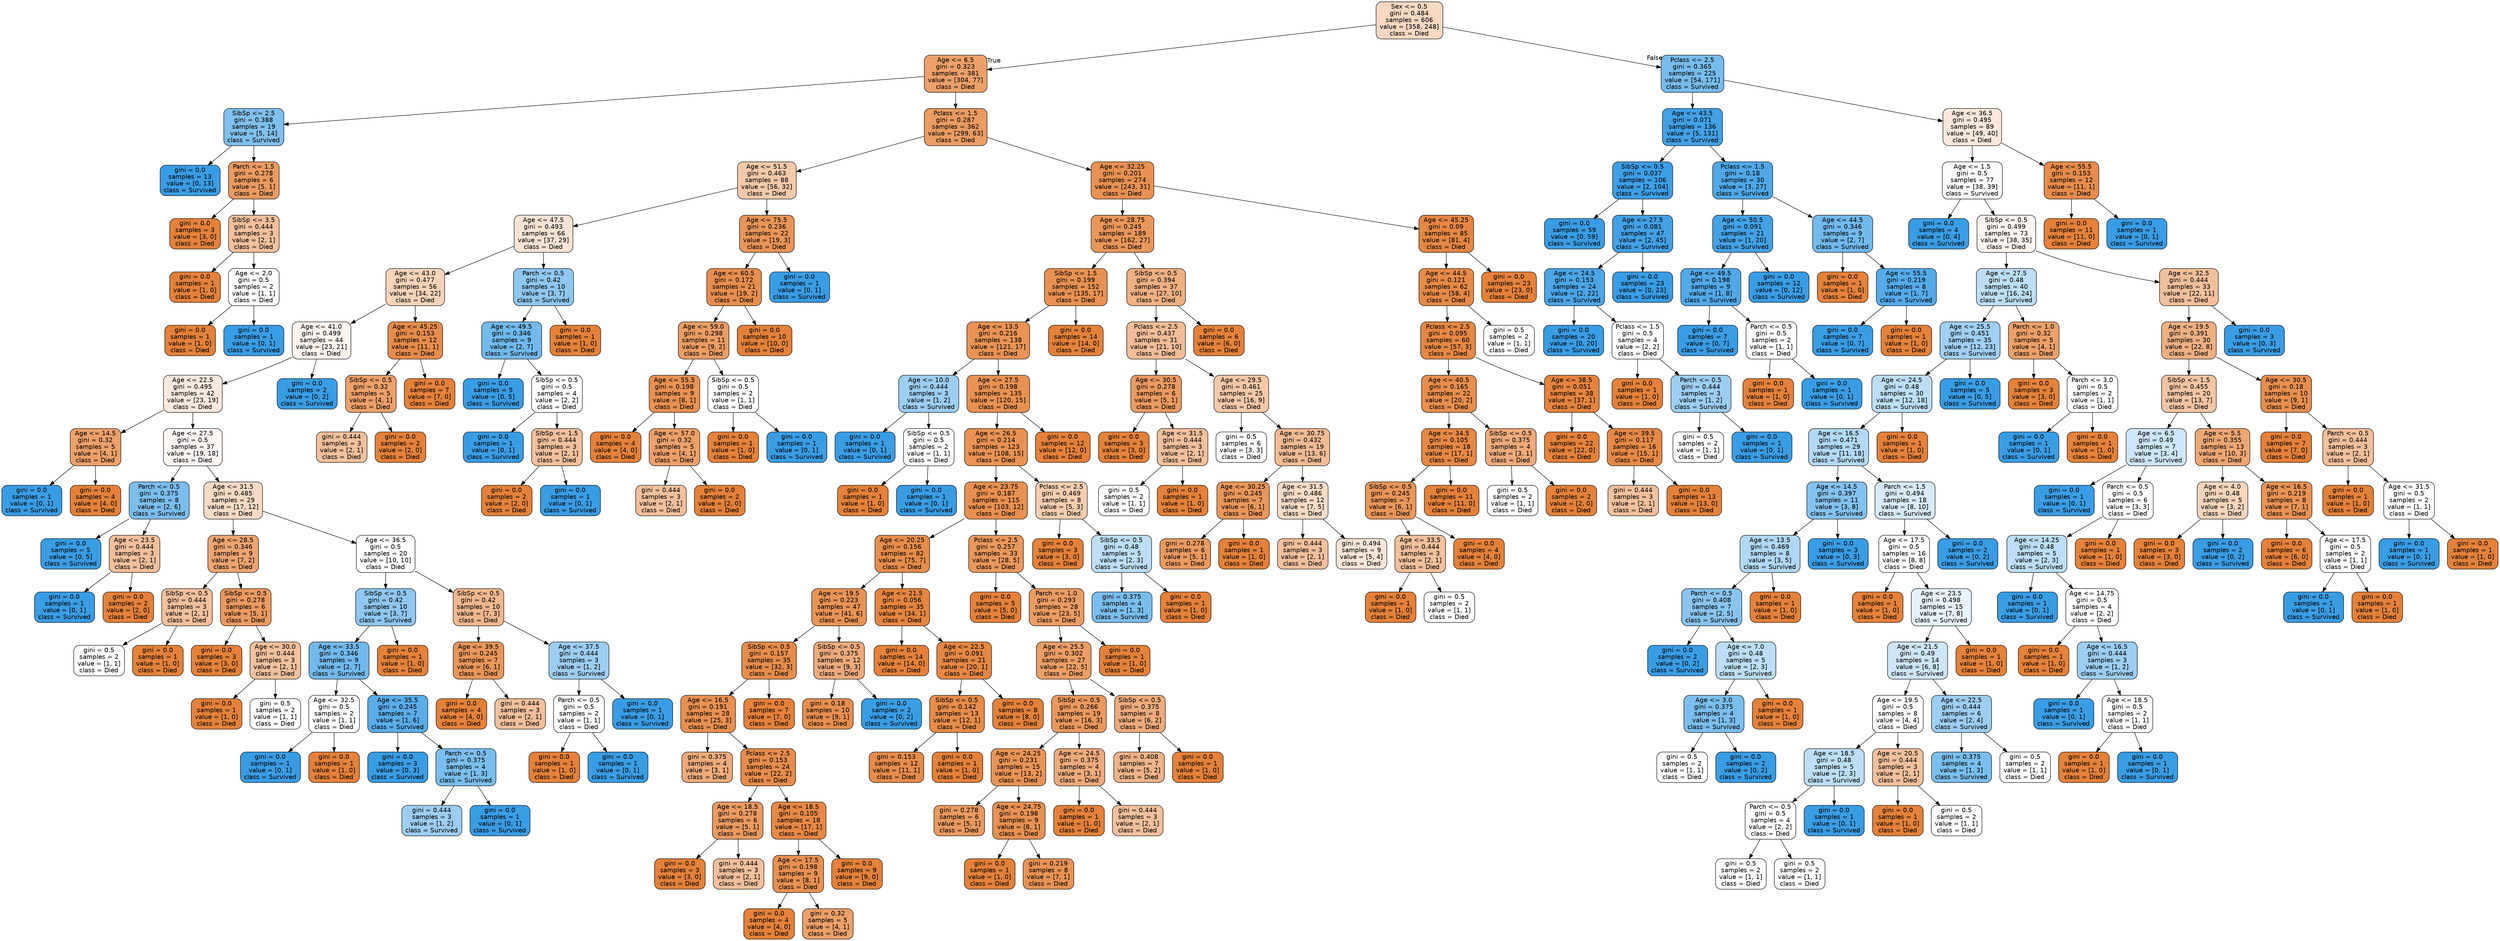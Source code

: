 digraph Tree {
node [shape=box, style="filled, rounded", color="black", fontname=helvetica] ;
edge [fontname=helvetica] ;
0 [label="Sex <= 0.5\ngini = 0.484\nsamples = 606\nvalue = [358, 248]\nclass = Died", fillcolor="#f7d8c2"] ;
1 [label="Age <= 6.5\ngini = 0.323\nsamples = 381\nvalue = [304, 77]\nclass = Died", fillcolor="#eca16b"] ;
0 -> 1 [labeldistance=2.5, labelangle=45, headlabel="True"] ;
2 [label="SibSp <= 2.5\ngini = 0.388\nsamples = 19\nvalue = [5, 14]\nclass = Survived", fillcolor="#80c0ee"] ;
1 -> 2 ;
3 [label="gini = 0.0\nsamples = 13\nvalue = [0, 13]\nclass = Survived", fillcolor="#399de5"] ;
2 -> 3 ;
4 [label="Parch <= 1.5\ngini = 0.278\nsamples = 6\nvalue = [5, 1]\nclass = Died", fillcolor="#ea9a61"] ;
2 -> 4 ;
5 [label="gini = 0.0\nsamples = 3\nvalue = [3, 0]\nclass = Died", fillcolor="#e58139"] ;
4 -> 5 ;
6 [label="SibSp <= 3.5\ngini = 0.444\nsamples = 3\nvalue = [2, 1]\nclass = Died", fillcolor="#f2c09c"] ;
4 -> 6 ;
7 [label="gini = 0.0\nsamples = 1\nvalue = [1, 0]\nclass = Died", fillcolor="#e58139"] ;
6 -> 7 ;
8 [label="Age <= 2.0\ngini = 0.5\nsamples = 2\nvalue = [1, 1]\nclass = Died", fillcolor="#ffffff"] ;
6 -> 8 ;
9 [label="gini = 0.0\nsamples = 1\nvalue = [1, 0]\nclass = Died", fillcolor="#e58139"] ;
8 -> 9 ;
10 [label="gini = 0.0\nsamples = 1\nvalue = [0, 1]\nclass = Survived", fillcolor="#399de5"] ;
8 -> 10 ;
11 [label="Pclass <= 1.5\ngini = 0.287\nsamples = 362\nvalue = [299, 63]\nclass = Died", fillcolor="#ea9c63"] ;
1 -> 11 ;
12 [label="Age <= 51.5\ngini = 0.463\nsamples = 88\nvalue = [56, 32]\nclass = Died", fillcolor="#f4c9aa"] ;
11 -> 12 ;
13 [label="Age <= 47.5\ngini = 0.493\nsamples = 66\nvalue = [37, 29]\nclass = Died", fillcolor="#f9e4d4"] ;
12 -> 13 ;
14 [label="Age <= 43.0\ngini = 0.477\nsamples = 56\nvalue = [34, 22]\nclass = Died", fillcolor="#f6d3b9"] ;
13 -> 14 ;
15 [label="Age <= 41.0\ngini = 0.499\nsamples = 44\nvalue = [23, 21]\nclass = Died", fillcolor="#fdf4ee"] ;
14 -> 15 ;
16 [label="Age <= 22.5\ngini = 0.495\nsamples = 42\nvalue = [23, 19]\nclass = Died", fillcolor="#fae9dd"] ;
15 -> 16 ;
17 [label="Age <= 14.5\ngini = 0.32\nsamples = 5\nvalue = [4, 1]\nclass = Died", fillcolor="#eca06a"] ;
16 -> 17 ;
18 [label="gini = 0.0\nsamples = 1\nvalue = [0, 1]\nclass = Survived", fillcolor="#399de5"] ;
17 -> 18 ;
19 [label="gini = 0.0\nsamples = 4\nvalue = [4, 0]\nclass = Died", fillcolor="#e58139"] ;
17 -> 19 ;
20 [label="Age <= 27.5\ngini = 0.5\nsamples = 37\nvalue = [19, 18]\nclass = Died", fillcolor="#fef8f5"] ;
16 -> 20 ;
21 [label="Parch <= 0.5\ngini = 0.375\nsamples = 8\nvalue = [2, 6]\nclass = Survived", fillcolor="#7bbeee"] ;
20 -> 21 ;
22 [label="gini = 0.0\nsamples = 5\nvalue = [0, 5]\nclass = Survived", fillcolor="#399de5"] ;
21 -> 22 ;
23 [label="Age <= 23.5\ngini = 0.444\nsamples = 3\nvalue = [2, 1]\nclass = Died", fillcolor="#f2c09c"] ;
21 -> 23 ;
24 [label="gini = 0.0\nsamples = 1\nvalue = [0, 1]\nclass = Survived", fillcolor="#399de5"] ;
23 -> 24 ;
25 [label="gini = 0.0\nsamples = 2\nvalue = [2, 0]\nclass = Died", fillcolor="#e58139"] ;
23 -> 25 ;
26 [label="Age <= 31.5\ngini = 0.485\nsamples = 29\nvalue = [17, 12]\nclass = Died", fillcolor="#f7dac5"] ;
20 -> 26 ;
27 [label="Age <= 28.5\ngini = 0.346\nsamples = 9\nvalue = [7, 2]\nclass = Died", fillcolor="#eca572"] ;
26 -> 27 ;
28 [label="SibSp <= 0.5\ngini = 0.444\nsamples = 3\nvalue = [2, 1]\nclass = Died", fillcolor="#f2c09c"] ;
27 -> 28 ;
29 [label="gini = 0.5\nsamples = 2\nvalue = [1, 1]\nclass = Died", fillcolor="#ffffff"] ;
28 -> 29 ;
30 [label="gini = 0.0\nsamples = 1\nvalue = [1, 0]\nclass = Died", fillcolor="#e58139"] ;
28 -> 30 ;
31 [label="SibSp <= 0.5\ngini = 0.278\nsamples = 6\nvalue = [5, 1]\nclass = Died", fillcolor="#ea9a61"] ;
27 -> 31 ;
32 [label="gini = 0.0\nsamples = 3\nvalue = [3, 0]\nclass = Died", fillcolor="#e58139"] ;
31 -> 32 ;
33 [label="Age <= 30.0\ngini = 0.444\nsamples = 3\nvalue = [2, 1]\nclass = Died", fillcolor="#f2c09c"] ;
31 -> 33 ;
34 [label="gini = 0.0\nsamples = 1\nvalue = [1, 0]\nclass = Died", fillcolor="#e58139"] ;
33 -> 34 ;
35 [label="gini = 0.5\nsamples = 2\nvalue = [1, 1]\nclass = Died", fillcolor="#ffffff"] ;
33 -> 35 ;
36 [label="Age <= 36.5\ngini = 0.5\nsamples = 20\nvalue = [10, 10]\nclass = Died", fillcolor="#ffffff"] ;
26 -> 36 ;
37 [label="SibSp <= 0.5\ngini = 0.42\nsamples = 10\nvalue = [3, 7]\nclass = Survived", fillcolor="#8ec7f0"] ;
36 -> 37 ;
38 [label="Age <= 33.5\ngini = 0.346\nsamples = 9\nvalue = [2, 7]\nclass = Survived", fillcolor="#72b9ec"] ;
37 -> 38 ;
39 [label="Age <= 32.5\ngini = 0.5\nsamples = 2\nvalue = [1, 1]\nclass = Died", fillcolor="#ffffff"] ;
38 -> 39 ;
40 [label="gini = 0.0\nsamples = 1\nvalue = [0, 1]\nclass = Survived", fillcolor="#399de5"] ;
39 -> 40 ;
41 [label="gini = 0.0\nsamples = 1\nvalue = [1, 0]\nclass = Died", fillcolor="#e58139"] ;
39 -> 41 ;
42 [label="Age <= 35.5\ngini = 0.245\nsamples = 7\nvalue = [1, 6]\nclass = Survived", fillcolor="#5aade9"] ;
38 -> 42 ;
43 [label="gini = 0.0\nsamples = 3\nvalue = [0, 3]\nclass = Survived", fillcolor="#399de5"] ;
42 -> 43 ;
44 [label="Parch <= 0.5\ngini = 0.375\nsamples = 4\nvalue = [1, 3]\nclass = Survived", fillcolor="#7bbeee"] ;
42 -> 44 ;
45 [label="gini = 0.444\nsamples = 3\nvalue = [1, 2]\nclass = Survived", fillcolor="#9ccef2"] ;
44 -> 45 ;
46 [label="gini = 0.0\nsamples = 1\nvalue = [0, 1]\nclass = Survived", fillcolor="#399de5"] ;
44 -> 46 ;
47 [label="gini = 0.0\nsamples = 1\nvalue = [1, 0]\nclass = Died", fillcolor="#e58139"] ;
37 -> 47 ;
48 [label="SibSp <= 0.5\ngini = 0.42\nsamples = 10\nvalue = [7, 3]\nclass = Died", fillcolor="#f0b78e"] ;
36 -> 48 ;
49 [label="Age <= 39.5\ngini = 0.245\nsamples = 7\nvalue = [6, 1]\nclass = Died", fillcolor="#e9965a"] ;
48 -> 49 ;
50 [label="gini = 0.0\nsamples = 4\nvalue = [4, 0]\nclass = Died", fillcolor="#e58139"] ;
49 -> 50 ;
51 [label="gini = 0.444\nsamples = 3\nvalue = [2, 1]\nclass = Died", fillcolor="#f2c09c"] ;
49 -> 51 ;
52 [label="Age <= 37.5\ngini = 0.444\nsamples = 3\nvalue = [1, 2]\nclass = Survived", fillcolor="#9ccef2"] ;
48 -> 52 ;
53 [label="Parch <= 0.5\ngini = 0.5\nsamples = 2\nvalue = [1, 1]\nclass = Died", fillcolor="#ffffff"] ;
52 -> 53 ;
54 [label="gini = 0.0\nsamples = 1\nvalue = [1, 0]\nclass = Died", fillcolor="#e58139"] ;
53 -> 54 ;
55 [label="gini = 0.0\nsamples = 1\nvalue = [0, 1]\nclass = Survived", fillcolor="#399de5"] ;
53 -> 55 ;
56 [label="gini = 0.0\nsamples = 1\nvalue = [0, 1]\nclass = Survived", fillcolor="#399de5"] ;
52 -> 56 ;
57 [label="gini = 0.0\nsamples = 2\nvalue = [0, 2]\nclass = Survived", fillcolor="#399de5"] ;
15 -> 57 ;
58 [label="Age <= 45.25\ngini = 0.153\nsamples = 12\nvalue = [11, 1]\nclass = Died", fillcolor="#e78c4b"] ;
14 -> 58 ;
59 [label="SibSp <= 0.5\ngini = 0.32\nsamples = 5\nvalue = [4, 1]\nclass = Died", fillcolor="#eca06a"] ;
58 -> 59 ;
60 [label="gini = 0.444\nsamples = 3\nvalue = [2, 1]\nclass = Died", fillcolor="#f2c09c"] ;
59 -> 60 ;
61 [label="gini = 0.0\nsamples = 2\nvalue = [2, 0]\nclass = Died", fillcolor="#e58139"] ;
59 -> 61 ;
62 [label="gini = 0.0\nsamples = 7\nvalue = [7, 0]\nclass = Died", fillcolor="#e58139"] ;
58 -> 62 ;
63 [label="Parch <= 0.5\ngini = 0.42\nsamples = 10\nvalue = [3, 7]\nclass = Survived", fillcolor="#8ec7f0"] ;
13 -> 63 ;
64 [label="Age <= 49.5\ngini = 0.346\nsamples = 9\nvalue = [2, 7]\nclass = Survived", fillcolor="#72b9ec"] ;
63 -> 64 ;
65 [label="gini = 0.0\nsamples = 5\nvalue = [0, 5]\nclass = Survived", fillcolor="#399de5"] ;
64 -> 65 ;
66 [label="SibSp <= 0.5\ngini = 0.5\nsamples = 4\nvalue = [2, 2]\nclass = Died", fillcolor="#ffffff"] ;
64 -> 66 ;
67 [label="gini = 0.0\nsamples = 1\nvalue = [0, 1]\nclass = Survived", fillcolor="#399de5"] ;
66 -> 67 ;
68 [label="SibSp <= 1.5\ngini = 0.444\nsamples = 3\nvalue = [2, 1]\nclass = Died", fillcolor="#f2c09c"] ;
66 -> 68 ;
69 [label="gini = 0.0\nsamples = 2\nvalue = [2, 0]\nclass = Died", fillcolor="#e58139"] ;
68 -> 69 ;
70 [label="gini = 0.0\nsamples = 1\nvalue = [0, 1]\nclass = Survived", fillcolor="#399de5"] ;
68 -> 70 ;
71 [label="gini = 0.0\nsamples = 1\nvalue = [1, 0]\nclass = Died", fillcolor="#e58139"] ;
63 -> 71 ;
72 [label="Age <= 75.5\ngini = 0.236\nsamples = 22\nvalue = [19, 3]\nclass = Died", fillcolor="#e99558"] ;
12 -> 72 ;
73 [label="Age <= 60.5\ngini = 0.172\nsamples = 21\nvalue = [19, 2]\nclass = Died", fillcolor="#e88e4e"] ;
72 -> 73 ;
74 [label="Age <= 59.0\ngini = 0.298\nsamples = 11\nvalue = [9, 2]\nclass = Died", fillcolor="#eb9d65"] ;
73 -> 74 ;
75 [label="Age <= 55.5\ngini = 0.198\nsamples = 9\nvalue = [8, 1]\nclass = Died", fillcolor="#e89152"] ;
74 -> 75 ;
76 [label="gini = 0.0\nsamples = 4\nvalue = [4, 0]\nclass = Died", fillcolor="#e58139"] ;
75 -> 76 ;
77 [label="Age <= 57.0\ngini = 0.32\nsamples = 5\nvalue = [4, 1]\nclass = Died", fillcolor="#eca06a"] ;
75 -> 77 ;
78 [label="gini = 0.444\nsamples = 3\nvalue = [2, 1]\nclass = Died", fillcolor="#f2c09c"] ;
77 -> 78 ;
79 [label="gini = 0.0\nsamples = 2\nvalue = [2, 0]\nclass = Died", fillcolor="#e58139"] ;
77 -> 79 ;
80 [label="SibSp <= 0.5\ngini = 0.5\nsamples = 2\nvalue = [1, 1]\nclass = Died", fillcolor="#ffffff"] ;
74 -> 80 ;
81 [label="gini = 0.0\nsamples = 1\nvalue = [1, 0]\nclass = Died", fillcolor="#e58139"] ;
80 -> 81 ;
82 [label="gini = 0.0\nsamples = 1\nvalue = [0, 1]\nclass = Survived", fillcolor="#399de5"] ;
80 -> 82 ;
83 [label="gini = 0.0\nsamples = 10\nvalue = [10, 0]\nclass = Died", fillcolor="#e58139"] ;
73 -> 83 ;
84 [label="gini = 0.0\nsamples = 1\nvalue = [0, 1]\nclass = Survived", fillcolor="#399de5"] ;
72 -> 84 ;
85 [label="Age <= 32.25\ngini = 0.201\nsamples = 274\nvalue = [243, 31]\nclass = Died", fillcolor="#e89152"] ;
11 -> 85 ;
86 [label="Age <= 28.75\ngini = 0.245\nsamples = 189\nvalue = [162, 27]\nclass = Died", fillcolor="#e9965a"] ;
85 -> 86 ;
87 [label="SibSp <= 1.5\ngini = 0.199\nsamples = 152\nvalue = [135, 17]\nclass = Died", fillcolor="#e89152"] ;
86 -> 87 ;
88 [label="Age <= 13.5\ngini = 0.216\nsamples = 138\nvalue = [121, 17]\nclass = Died", fillcolor="#e99355"] ;
87 -> 88 ;
89 [label="Age <= 10.0\ngini = 0.444\nsamples = 3\nvalue = [1, 2]\nclass = Survived", fillcolor="#9ccef2"] ;
88 -> 89 ;
90 [label="gini = 0.0\nsamples = 1\nvalue = [0, 1]\nclass = Survived", fillcolor="#399de5"] ;
89 -> 90 ;
91 [label="SibSp <= 0.5\ngini = 0.5\nsamples = 2\nvalue = [1, 1]\nclass = Died", fillcolor="#ffffff"] ;
89 -> 91 ;
92 [label="gini = 0.0\nsamples = 1\nvalue = [1, 0]\nclass = Died", fillcolor="#e58139"] ;
91 -> 92 ;
93 [label="gini = 0.0\nsamples = 1\nvalue = [0, 1]\nclass = Survived", fillcolor="#399de5"] ;
91 -> 93 ;
94 [label="Age <= 27.5\ngini = 0.198\nsamples = 135\nvalue = [120, 15]\nclass = Died", fillcolor="#e89152"] ;
88 -> 94 ;
95 [label="Age <= 26.5\ngini = 0.214\nsamples = 123\nvalue = [108, 15]\nclass = Died", fillcolor="#e99254"] ;
94 -> 95 ;
96 [label="Age <= 23.75\ngini = 0.187\nsamples = 115\nvalue = [103, 12]\nclass = Died", fillcolor="#e89050"] ;
95 -> 96 ;
97 [label="Age <= 20.25\ngini = 0.156\nsamples = 82\nvalue = [75, 7]\nclass = Died", fillcolor="#e78d4b"] ;
96 -> 97 ;
98 [label="Age <= 19.5\ngini = 0.223\nsamples = 47\nvalue = [41, 6]\nclass = Died", fillcolor="#e99356"] ;
97 -> 98 ;
99 [label="SibSp <= 0.5\ngini = 0.157\nsamples = 35\nvalue = [32, 3]\nclass = Died", fillcolor="#e78d4c"] ;
98 -> 99 ;
100 [label="Age <= 16.5\ngini = 0.191\nsamples = 28\nvalue = [25, 3]\nclass = Died", fillcolor="#e89051"] ;
99 -> 100 ;
101 [label="gini = 0.375\nsamples = 4\nvalue = [3, 1]\nclass = Died", fillcolor="#eeab7b"] ;
100 -> 101 ;
102 [label="Pclass <= 2.5\ngini = 0.153\nsamples = 24\nvalue = [22, 2]\nclass = Died", fillcolor="#e78c4b"] ;
100 -> 102 ;
103 [label="Age <= 18.5\ngini = 0.278\nsamples = 6\nvalue = [5, 1]\nclass = Died", fillcolor="#ea9a61"] ;
102 -> 103 ;
104 [label="gini = 0.0\nsamples = 3\nvalue = [3, 0]\nclass = Died", fillcolor="#e58139"] ;
103 -> 104 ;
105 [label="gini = 0.444\nsamples = 3\nvalue = [2, 1]\nclass = Died", fillcolor="#f2c09c"] ;
103 -> 105 ;
106 [label="Age <= 18.5\ngini = 0.105\nsamples = 18\nvalue = [17, 1]\nclass = Died", fillcolor="#e78845"] ;
102 -> 106 ;
107 [label="Age <= 17.5\ngini = 0.198\nsamples = 9\nvalue = [8, 1]\nclass = Died", fillcolor="#e89152"] ;
106 -> 107 ;
108 [label="gini = 0.0\nsamples = 4\nvalue = [4, 0]\nclass = Died", fillcolor="#e58139"] ;
107 -> 108 ;
109 [label="gini = 0.32\nsamples = 5\nvalue = [4, 1]\nclass = Died", fillcolor="#eca06a"] ;
107 -> 109 ;
110 [label="gini = 0.0\nsamples = 9\nvalue = [9, 0]\nclass = Died", fillcolor="#e58139"] ;
106 -> 110 ;
111 [label="gini = 0.0\nsamples = 7\nvalue = [7, 0]\nclass = Died", fillcolor="#e58139"] ;
99 -> 111 ;
112 [label="SibSp <= 0.5\ngini = 0.375\nsamples = 12\nvalue = [9, 3]\nclass = Died", fillcolor="#eeab7b"] ;
98 -> 112 ;
113 [label="gini = 0.18\nsamples = 10\nvalue = [9, 1]\nclass = Died", fillcolor="#e88f4f"] ;
112 -> 113 ;
114 [label="gini = 0.0\nsamples = 2\nvalue = [0, 2]\nclass = Survived", fillcolor="#399de5"] ;
112 -> 114 ;
115 [label="Age <= 21.5\ngini = 0.056\nsamples = 35\nvalue = [34, 1]\nclass = Died", fillcolor="#e6853f"] ;
97 -> 115 ;
116 [label="gini = 0.0\nsamples = 14\nvalue = [14, 0]\nclass = Died", fillcolor="#e58139"] ;
115 -> 116 ;
117 [label="Age <= 22.5\ngini = 0.091\nsamples = 21\nvalue = [20, 1]\nclass = Died", fillcolor="#e68743"] ;
115 -> 117 ;
118 [label="SibSp <= 0.5\ngini = 0.142\nsamples = 13\nvalue = [12, 1]\nclass = Died", fillcolor="#e78c49"] ;
117 -> 118 ;
119 [label="gini = 0.153\nsamples = 12\nvalue = [11, 1]\nclass = Died", fillcolor="#e78c4b"] ;
118 -> 119 ;
120 [label="gini = 0.0\nsamples = 1\nvalue = [1, 0]\nclass = Died", fillcolor="#e58139"] ;
118 -> 120 ;
121 [label="gini = 0.0\nsamples = 8\nvalue = [8, 0]\nclass = Died", fillcolor="#e58139"] ;
117 -> 121 ;
122 [label="Pclass <= 2.5\ngini = 0.257\nsamples = 33\nvalue = [28, 5]\nclass = Died", fillcolor="#ea985c"] ;
96 -> 122 ;
123 [label="gini = 0.0\nsamples = 5\nvalue = [5, 0]\nclass = Died", fillcolor="#e58139"] ;
122 -> 123 ;
124 [label="Parch <= 1.0\ngini = 0.293\nsamples = 28\nvalue = [23, 5]\nclass = Died", fillcolor="#eb9c64"] ;
122 -> 124 ;
125 [label="Age <= 25.5\ngini = 0.302\nsamples = 27\nvalue = [22, 5]\nclass = Died", fillcolor="#eb9e66"] ;
124 -> 125 ;
126 [label="SibSp <= 0.5\ngini = 0.266\nsamples = 19\nvalue = [16, 3]\nclass = Died", fillcolor="#ea995e"] ;
125 -> 126 ;
127 [label="Age <= 24.25\ngini = 0.231\nsamples = 15\nvalue = [13, 2]\nclass = Died", fillcolor="#e99457"] ;
126 -> 127 ;
128 [label="gini = 0.278\nsamples = 6\nvalue = [5, 1]\nclass = Died", fillcolor="#ea9a61"] ;
127 -> 128 ;
129 [label="Age <= 24.75\ngini = 0.198\nsamples = 9\nvalue = [8, 1]\nclass = Died", fillcolor="#e89152"] ;
127 -> 129 ;
130 [label="gini = 0.0\nsamples = 1\nvalue = [1, 0]\nclass = Died", fillcolor="#e58139"] ;
129 -> 130 ;
131 [label="gini = 0.219\nsamples = 8\nvalue = [7, 1]\nclass = Died", fillcolor="#e99355"] ;
129 -> 131 ;
132 [label="Age <= 24.5\ngini = 0.375\nsamples = 4\nvalue = [3, 1]\nclass = Died", fillcolor="#eeab7b"] ;
126 -> 132 ;
133 [label="gini = 0.0\nsamples = 1\nvalue = [1, 0]\nclass = Died", fillcolor="#e58139"] ;
132 -> 133 ;
134 [label="gini = 0.444\nsamples = 3\nvalue = [2, 1]\nclass = Died", fillcolor="#f2c09c"] ;
132 -> 134 ;
135 [label="SibSp <= 0.5\ngini = 0.375\nsamples = 8\nvalue = [6, 2]\nclass = Died", fillcolor="#eeab7b"] ;
125 -> 135 ;
136 [label="gini = 0.408\nsamples = 7\nvalue = [5, 2]\nclass = Died", fillcolor="#efb388"] ;
135 -> 136 ;
137 [label="gini = 0.0\nsamples = 1\nvalue = [1, 0]\nclass = Died", fillcolor="#e58139"] ;
135 -> 137 ;
138 [label="gini = 0.0\nsamples = 1\nvalue = [1, 0]\nclass = Died", fillcolor="#e58139"] ;
124 -> 138 ;
139 [label="Pclass <= 2.5\ngini = 0.469\nsamples = 8\nvalue = [5, 3]\nclass = Died", fillcolor="#f5cdb0"] ;
95 -> 139 ;
140 [label="gini = 0.0\nsamples = 3\nvalue = [3, 0]\nclass = Died", fillcolor="#e58139"] ;
139 -> 140 ;
141 [label="SibSp <= 0.5\ngini = 0.48\nsamples = 5\nvalue = [2, 3]\nclass = Survived", fillcolor="#bddef6"] ;
139 -> 141 ;
142 [label="gini = 0.375\nsamples = 4\nvalue = [1, 3]\nclass = Survived", fillcolor="#7bbeee"] ;
141 -> 142 ;
143 [label="gini = 0.0\nsamples = 1\nvalue = [1, 0]\nclass = Died", fillcolor="#e58139"] ;
141 -> 143 ;
144 [label="gini = 0.0\nsamples = 12\nvalue = [12, 0]\nclass = Died", fillcolor="#e58139"] ;
94 -> 144 ;
145 [label="gini = 0.0\nsamples = 14\nvalue = [14, 0]\nclass = Died", fillcolor="#e58139"] ;
87 -> 145 ;
146 [label="SibSp <= 0.5\ngini = 0.394\nsamples = 37\nvalue = [27, 10]\nclass = Died", fillcolor="#efb082"] ;
86 -> 146 ;
147 [label="Pclass <= 2.5\ngini = 0.437\nsamples = 31\nvalue = [21, 10]\nclass = Died", fillcolor="#f1bd97"] ;
146 -> 147 ;
148 [label="Age <= 30.5\ngini = 0.278\nsamples = 6\nvalue = [5, 1]\nclass = Died", fillcolor="#ea9a61"] ;
147 -> 148 ;
149 [label="gini = 0.0\nsamples = 3\nvalue = [3, 0]\nclass = Died", fillcolor="#e58139"] ;
148 -> 149 ;
150 [label="Age <= 31.5\ngini = 0.444\nsamples = 3\nvalue = [2, 1]\nclass = Died", fillcolor="#f2c09c"] ;
148 -> 150 ;
151 [label="gini = 0.5\nsamples = 2\nvalue = [1, 1]\nclass = Died", fillcolor="#ffffff"] ;
150 -> 151 ;
152 [label="gini = 0.0\nsamples = 1\nvalue = [1, 0]\nclass = Died", fillcolor="#e58139"] ;
150 -> 152 ;
153 [label="Age <= 29.5\ngini = 0.461\nsamples = 25\nvalue = [16, 9]\nclass = Died", fillcolor="#f4c8a8"] ;
147 -> 153 ;
154 [label="gini = 0.5\nsamples = 6\nvalue = [3, 3]\nclass = Died", fillcolor="#ffffff"] ;
153 -> 154 ;
155 [label="Age <= 30.75\ngini = 0.432\nsamples = 19\nvalue = [13, 6]\nclass = Died", fillcolor="#f1bb94"] ;
153 -> 155 ;
156 [label="Age <= 30.25\ngini = 0.245\nsamples = 7\nvalue = [6, 1]\nclass = Died", fillcolor="#e9965a"] ;
155 -> 156 ;
157 [label="gini = 0.278\nsamples = 6\nvalue = [5, 1]\nclass = Died", fillcolor="#ea9a61"] ;
156 -> 157 ;
158 [label="gini = 0.0\nsamples = 1\nvalue = [1, 0]\nclass = Died", fillcolor="#e58139"] ;
156 -> 158 ;
159 [label="Age <= 31.5\ngini = 0.486\nsamples = 12\nvalue = [7, 5]\nclass = Died", fillcolor="#f8dbc6"] ;
155 -> 159 ;
160 [label="gini = 0.444\nsamples = 3\nvalue = [2, 1]\nclass = Died", fillcolor="#f2c09c"] ;
159 -> 160 ;
161 [label="gini = 0.494\nsamples = 9\nvalue = [5, 4]\nclass = Died", fillcolor="#fae6d7"] ;
159 -> 161 ;
162 [label="gini = 0.0\nsamples = 6\nvalue = [6, 0]\nclass = Died", fillcolor="#e58139"] ;
146 -> 162 ;
163 [label="Age <= 45.25\ngini = 0.09\nsamples = 85\nvalue = [81, 4]\nclass = Died", fillcolor="#e68743"] ;
85 -> 163 ;
164 [label="Age <= 44.5\ngini = 0.121\nsamples = 62\nvalue = [58, 4]\nclass = Died", fillcolor="#e78a47"] ;
163 -> 164 ;
165 [label="Pclass <= 2.5\ngini = 0.095\nsamples = 60\nvalue = [57, 3]\nclass = Died", fillcolor="#e68843"] ;
164 -> 165 ;
166 [label="Age <= 40.5\ngini = 0.165\nsamples = 22\nvalue = [20, 2]\nclass = Died", fillcolor="#e88e4d"] ;
165 -> 166 ;
167 [label="Age <= 34.5\ngini = 0.105\nsamples = 18\nvalue = [17, 1]\nclass = Died", fillcolor="#e78845"] ;
166 -> 167 ;
168 [label="SibSp <= 0.5\ngini = 0.245\nsamples = 7\nvalue = [6, 1]\nclass = Died", fillcolor="#e9965a"] ;
167 -> 168 ;
169 [label="Age <= 33.5\ngini = 0.444\nsamples = 3\nvalue = [2, 1]\nclass = Died", fillcolor="#f2c09c"] ;
168 -> 169 ;
170 [label="gini = 0.0\nsamples = 1\nvalue = [1, 0]\nclass = Died", fillcolor="#e58139"] ;
169 -> 170 ;
171 [label="gini = 0.5\nsamples = 2\nvalue = [1, 1]\nclass = Died", fillcolor="#ffffff"] ;
169 -> 171 ;
172 [label="gini = 0.0\nsamples = 4\nvalue = [4, 0]\nclass = Died", fillcolor="#e58139"] ;
168 -> 172 ;
173 [label="gini = 0.0\nsamples = 11\nvalue = [11, 0]\nclass = Died", fillcolor="#e58139"] ;
167 -> 173 ;
174 [label="SibSp <= 0.5\ngini = 0.375\nsamples = 4\nvalue = [3, 1]\nclass = Died", fillcolor="#eeab7b"] ;
166 -> 174 ;
175 [label="gini = 0.5\nsamples = 2\nvalue = [1, 1]\nclass = Died", fillcolor="#ffffff"] ;
174 -> 175 ;
176 [label="gini = 0.0\nsamples = 2\nvalue = [2, 0]\nclass = Died", fillcolor="#e58139"] ;
174 -> 176 ;
177 [label="Age <= 38.5\ngini = 0.051\nsamples = 38\nvalue = [37, 1]\nclass = Died", fillcolor="#e6843e"] ;
165 -> 177 ;
178 [label="gini = 0.0\nsamples = 22\nvalue = [22, 0]\nclass = Died", fillcolor="#e58139"] ;
177 -> 178 ;
179 [label="Age <= 39.5\ngini = 0.117\nsamples = 16\nvalue = [15, 1]\nclass = Died", fillcolor="#e78946"] ;
177 -> 179 ;
180 [label="gini = 0.444\nsamples = 3\nvalue = [2, 1]\nclass = Died", fillcolor="#f2c09c"] ;
179 -> 180 ;
181 [label="gini = 0.0\nsamples = 13\nvalue = [13, 0]\nclass = Died", fillcolor="#e58139"] ;
179 -> 181 ;
182 [label="gini = 0.5\nsamples = 2\nvalue = [1, 1]\nclass = Died", fillcolor="#ffffff"] ;
164 -> 182 ;
183 [label="gini = 0.0\nsamples = 23\nvalue = [23, 0]\nclass = Died", fillcolor="#e58139"] ;
163 -> 183 ;
184 [label="Pclass <= 2.5\ngini = 0.365\nsamples = 225\nvalue = [54, 171]\nclass = Survived", fillcolor="#78bced"] ;
0 -> 184 [labeldistance=2.5, labelangle=-45, headlabel="False"] ;
185 [label="Age <= 43.5\ngini = 0.071\nsamples = 136\nvalue = [5, 131]\nclass = Survived", fillcolor="#41a1e6"] ;
184 -> 185 ;
186 [label="SibSp <= 0.5\ngini = 0.037\nsamples = 106\nvalue = [2, 104]\nclass = Survived", fillcolor="#3d9fe6"] ;
185 -> 186 ;
187 [label="gini = 0.0\nsamples = 59\nvalue = [0, 59]\nclass = Survived", fillcolor="#399de5"] ;
186 -> 187 ;
188 [label="Age <= 27.5\ngini = 0.081\nsamples = 47\nvalue = [2, 45]\nclass = Survived", fillcolor="#42a1e6"] ;
186 -> 188 ;
189 [label="Age <= 24.5\ngini = 0.153\nsamples = 24\nvalue = [2, 22]\nclass = Survived", fillcolor="#4ba6e7"] ;
188 -> 189 ;
190 [label="gini = 0.0\nsamples = 20\nvalue = [0, 20]\nclass = Survived", fillcolor="#399de5"] ;
189 -> 190 ;
191 [label="Pclass <= 1.5\ngini = 0.5\nsamples = 4\nvalue = [2, 2]\nclass = Died", fillcolor="#ffffff"] ;
189 -> 191 ;
192 [label="gini = 0.0\nsamples = 1\nvalue = [1, 0]\nclass = Died", fillcolor="#e58139"] ;
191 -> 192 ;
193 [label="Parch <= 0.5\ngini = 0.444\nsamples = 3\nvalue = [1, 2]\nclass = Survived", fillcolor="#9ccef2"] ;
191 -> 193 ;
194 [label="gini = 0.5\nsamples = 2\nvalue = [1, 1]\nclass = Died", fillcolor="#ffffff"] ;
193 -> 194 ;
195 [label="gini = 0.0\nsamples = 1\nvalue = [0, 1]\nclass = Survived", fillcolor="#399de5"] ;
193 -> 195 ;
196 [label="gini = 0.0\nsamples = 23\nvalue = [0, 23]\nclass = Survived", fillcolor="#399de5"] ;
188 -> 196 ;
197 [label="Pclass <= 1.5\ngini = 0.18\nsamples = 30\nvalue = [3, 27]\nclass = Survived", fillcolor="#4fa8e8"] ;
185 -> 197 ;
198 [label="Age <= 50.5\ngini = 0.091\nsamples = 21\nvalue = [1, 20]\nclass = Survived", fillcolor="#43a2e6"] ;
197 -> 198 ;
199 [label="Age <= 49.5\ngini = 0.198\nsamples = 9\nvalue = [1, 8]\nclass = Survived", fillcolor="#52a9e8"] ;
198 -> 199 ;
200 [label="gini = 0.0\nsamples = 7\nvalue = [0, 7]\nclass = Survived", fillcolor="#399de5"] ;
199 -> 200 ;
201 [label="Parch <= 0.5\ngini = 0.5\nsamples = 2\nvalue = [1, 1]\nclass = Died", fillcolor="#ffffff"] ;
199 -> 201 ;
202 [label="gini = 0.0\nsamples = 1\nvalue = [1, 0]\nclass = Died", fillcolor="#e58139"] ;
201 -> 202 ;
203 [label="gini = 0.0\nsamples = 1\nvalue = [0, 1]\nclass = Survived", fillcolor="#399de5"] ;
201 -> 203 ;
204 [label="gini = 0.0\nsamples = 12\nvalue = [0, 12]\nclass = Survived", fillcolor="#399de5"] ;
198 -> 204 ;
205 [label="Age <= 44.5\ngini = 0.346\nsamples = 9\nvalue = [2, 7]\nclass = Survived", fillcolor="#72b9ec"] ;
197 -> 205 ;
206 [label="gini = 0.0\nsamples = 1\nvalue = [1, 0]\nclass = Died", fillcolor="#e58139"] ;
205 -> 206 ;
207 [label="Age <= 55.5\ngini = 0.219\nsamples = 8\nvalue = [1, 7]\nclass = Survived", fillcolor="#55abe9"] ;
205 -> 207 ;
208 [label="gini = 0.0\nsamples = 7\nvalue = [0, 7]\nclass = Survived", fillcolor="#399de5"] ;
207 -> 208 ;
209 [label="gini = 0.0\nsamples = 1\nvalue = [1, 0]\nclass = Died", fillcolor="#e58139"] ;
207 -> 209 ;
210 [label="Age <= 36.5\ngini = 0.495\nsamples = 89\nvalue = [49, 40]\nclass = Died", fillcolor="#fae8db"] ;
184 -> 210 ;
211 [label="Age <= 1.5\ngini = 0.5\nsamples = 77\nvalue = [38, 39]\nclass = Survived", fillcolor="#fafcfe"] ;
210 -> 211 ;
212 [label="gini = 0.0\nsamples = 4\nvalue = [0, 4]\nclass = Survived", fillcolor="#399de5"] ;
211 -> 212 ;
213 [label="SibSp <= 0.5\ngini = 0.499\nsamples = 73\nvalue = [38, 35]\nclass = Died", fillcolor="#fdf5ef"] ;
211 -> 213 ;
214 [label="Age <= 27.5\ngini = 0.48\nsamples = 40\nvalue = [16, 24]\nclass = Survived", fillcolor="#bddef6"] ;
213 -> 214 ;
215 [label="Age <= 25.5\ngini = 0.451\nsamples = 35\nvalue = [12, 23]\nclass = Survived", fillcolor="#a0d0f3"] ;
214 -> 215 ;
216 [label="Age <= 24.5\ngini = 0.48\nsamples = 30\nvalue = [12, 18]\nclass = Survived", fillcolor="#bddef6"] ;
215 -> 216 ;
217 [label="Age <= 16.5\ngini = 0.471\nsamples = 29\nvalue = [11, 18]\nclass = Survived", fillcolor="#b2d9f5"] ;
216 -> 217 ;
218 [label="Age <= 14.5\ngini = 0.397\nsamples = 11\nvalue = [3, 8]\nclass = Survived", fillcolor="#83c2ef"] ;
217 -> 218 ;
219 [label="Age <= 13.5\ngini = 0.469\nsamples = 8\nvalue = [3, 5]\nclass = Survived", fillcolor="#b0d8f5"] ;
218 -> 219 ;
220 [label="Parch <= 0.5\ngini = 0.408\nsamples = 7\nvalue = [2, 5]\nclass = Survived", fillcolor="#88c4ef"] ;
219 -> 220 ;
221 [label="gini = 0.0\nsamples = 2\nvalue = [0, 2]\nclass = Survived", fillcolor="#399de5"] ;
220 -> 221 ;
222 [label="Age <= 7.0\ngini = 0.48\nsamples = 5\nvalue = [2, 3]\nclass = Survived", fillcolor="#bddef6"] ;
220 -> 222 ;
223 [label="Age <= 3.0\ngini = 0.375\nsamples = 4\nvalue = [1, 3]\nclass = Survived", fillcolor="#7bbeee"] ;
222 -> 223 ;
224 [label="gini = 0.5\nsamples = 2\nvalue = [1, 1]\nclass = Died", fillcolor="#ffffff"] ;
223 -> 224 ;
225 [label="gini = 0.0\nsamples = 2\nvalue = [0, 2]\nclass = Survived", fillcolor="#399de5"] ;
223 -> 225 ;
226 [label="gini = 0.0\nsamples = 1\nvalue = [1, 0]\nclass = Died", fillcolor="#e58139"] ;
222 -> 226 ;
227 [label="gini = 0.0\nsamples = 1\nvalue = [1, 0]\nclass = Died", fillcolor="#e58139"] ;
219 -> 227 ;
228 [label="gini = 0.0\nsamples = 3\nvalue = [0, 3]\nclass = Survived", fillcolor="#399de5"] ;
218 -> 228 ;
229 [label="Parch <= 1.5\ngini = 0.494\nsamples = 18\nvalue = [8, 10]\nclass = Survived", fillcolor="#d7ebfa"] ;
217 -> 229 ;
230 [label="Age <= 17.5\ngini = 0.5\nsamples = 16\nvalue = [8, 8]\nclass = Died", fillcolor="#ffffff"] ;
229 -> 230 ;
231 [label="gini = 0.0\nsamples = 1\nvalue = [1, 0]\nclass = Died", fillcolor="#e58139"] ;
230 -> 231 ;
232 [label="Age <= 23.5\ngini = 0.498\nsamples = 15\nvalue = [7, 8]\nclass = Survived", fillcolor="#e6f3fc"] ;
230 -> 232 ;
233 [label="Age <= 21.5\ngini = 0.49\nsamples = 14\nvalue = [6, 8]\nclass = Survived", fillcolor="#cee6f8"] ;
232 -> 233 ;
234 [label="Age <= 19.5\ngini = 0.5\nsamples = 8\nvalue = [4, 4]\nclass = Died", fillcolor="#ffffff"] ;
233 -> 234 ;
235 [label="Age <= 18.5\ngini = 0.48\nsamples = 5\nvalue = [2, 3]\nclass = Survived", fillcolor="#bddef6"] ;
234 -> 235 ;
236 [label="Parch <= 0.5\ngini = 0.5\nsamples = 4\nvalue = [2, 2]\nclass = Died", fillcolor="#ffffff"] ;
235 -> 236 ;
237 [label="gini = 0.5\nsamples = 2\nvalue = [1, 1]\nclass = Died", fillcolor="#ffffff"] ;
236 -> 237 ;
238 [label="gini = 0.5\nsamples = 2\nvalue = [1, 1]\nclass = Died", fillcolor="#ffffff"] ;
236 -> 238 ;
239 [label="gini = 0.0\nsamples = 1\nvalue = [0, 1]\nclass = Survived", fillcolor="#399de5"] ;
235 -> 239 ;
240 [label="Age <= 20.5\ngini = 0.444\nsamples = 3\nvalue = [2, 1]\nclass = Died", fillcolor="#f2c09c"] ;
234 -> 240 ;
241 [label="gini = 0.0\nsamples = 1\nvalue = [1, 0]\nclass = Died", fillcolor="#e58139"] ;
240 -> 241 ;
242 [label="gini = 0.5\nsamples = 2\nvalue = [1, 1]\nclass = Died", fillcolor="#ffffff"] ;
240 -> 242 ;
243 [label="Age <= 22.5\ngini = 0.444\nsamples = 6\nvalue = [2, 4]\nclass = Survived", fillcolor="#9ccef2"] ;
233 -> 243 ;
244 [label="gini = 0.375\nsamples = 4\nvalue = [1, 3]\nclass = Survived", fillcolor="#7bbeee"] ;
243 -> 244 ;
245 [label="gini = 0.5\nsamples = 2\nvalue = [1, 1]\nclass = Died", fillcolor="#ffffff"] ;
243 -> 245 ;
246 [label="gini = 0.0\nsamples = 1\nvalue = [1, 0]\nclass = Died", fillcolor="#e58139"] ;
232 -> 246 ;
247 [label="gini = 0.0\nsamples = 2\nvalue = [0, 2]\nclass = Survived", fillcolor="#399de5"] ;
229 -> 247 ;
248 [label="gini = 0.0\nsamples = 1\nvalue = [1, 0]\nclass = Died", fillcolor="#e58139"] ;
216 -> 248 ;
249 [label="gini = 0.0\nsamples = 5\nvalue = [0, 5]\nclass = Survived", fillcolor="#399de5"] ;
215 -> 249 ;
250 [label="Parch <= 1.0\ngini = 0.32\nsamples = 5\nvalue = [4, 1]\nclass = Died", fillcolor="#eca06a"] ;
214 -> 250 ;
251 [label="gini = 0.0\nsamples = 3\nvalue = [3, 0]\nclass = Died", fillcolor="#e58139"] ;
250 -> 251 ;
252 [label="Parch <= 3.0\ngini = 0.5\nsamples = 2\nvalue = [1, 1]\nclass = Died", fillcolor="#ffffff"] ;
250 -> 252 ;
253 [label="gini = 0.0\nsamples = 1\nvalue = [0, 1]\nclass = Survived", fillcolor="#399de5"] ;
252 -> 253 ;
254 [label="gini = 0.0\nsamples = 1\nvalue = [1, 0]\nclass = Died", fillcolor="#e58139"] ;
252 -> 254 ;
255 [label="Age <= 32.5\ngini = 0.444\nsamples = 33\nvalue = [22, 11]\nclass = Died", fillcolor="#f2c09c"] ;
213 -> 255 ;
256 [label="Age <= 19.5\ngini = 0.391\nsamples = 30\nvalue = [22, 8]\nclass = Died", fillcolor="#eeaf81"] ;
255 -> 256 ;
257 [label="SibSp <= 1.5\ngini = 0.455\nsamples = 20\nvalue = [13, 7]\nclass = Died", fillcolor="#f3c5a4"] ;
256 -> 257 ;
258 [label="Age <= 6.5\ngini = 0.49\nsamples = 7\nvalue = [3, 4]\nclass = Survived", fillcolor="#cee6f8"] ;
257 -> 258 ;
259 [label="gini = 0.0\nsamples = 1\nvalue = [0, 1]\nclass = Survived", fillcolor="#399de5"] ;
258 -> 259 ;
260 [label="Parch <= 0.5\ngini = 0.5\nsamples = 6\nvalue = [3, 3]\nclass = Died", fillcolor="#ffffff"] ;
258 -> 260 ;
261 [label="Age <= 14.25\ngini = 0.48\nsamples = 5\nvalue = [2, 3]\nclass = Survived", fillcolor="#bddef6"] ;
260 -> 261 ;
262 [label="gini = 0.0\nsamples = 1\nvalue = [0, 1]\nclass = Survived", fillcolor="#399de5"] ;
261 -> 262 ;
263 [label="Age <= 14.75\ngini = 0.5\nsamples = 4\nvalue = [2, 2]\nclass = Died", fillcolor="#ffffff"] ;
261 -> 263 ;
264 [label="gini = 0.0\nsamples = 1\nvalue = [1, 0]\nclass = Died", fillcolor="#e58139"] ;
263 -> 264 ;
265 [label="Age <= 16.5\ngini = 0.444\nsamples = 3\nvalue = [1, 2]\nclass = Survived", fillcolor="#9ccef2"] ;
263 -> 265 ;
266 [label="gini = 0.0\nsamples = 1\nvalue = [0, 1]\nclass = Survived", fillcolor="#399de5"] ;
265 -> 266 ;
267 [label="Age <= 18.5\ngini = 0.5\nsamples = 2\nvalue = [1, 1]\nclass = Died", fillcolor="#ffffff"] ;
265 -> 267 ;
268 [label="gini = 0.0\nsamples = 1\nvalue = [1, 0]\nclass = Died", fillcolor="#e58139"] ;
267 -> 268 ;
269 [label="gini = 0.0\nsamples = 1\nvalue = [0, 1]\nclass = Survived", fillcolor="#399de5"] ;
267 -> 269 ;
270 [label="gini = 0.0\nsamples = 1\nvalue = [1, 0]\nclass = Died", fillcolor="#e58139"] ;
260 -> 270 ;
271 [label="Age <= 5.5\ngini = 0.355\nsamples = 13\nvalue = [10, 3]\nclass = Died", fillcolor="#eda774"] ;
257 -> 271 ;
272 [label="Age <= 4.0\ngini = 0.48\nsamples = 5\nvalue = [3, 2]\nclass = Died", fillcolor="#f6d5bd"] ;
271 -> 272 ;
273 [label="gini = 0.0\nsamples = 3\nvalue = [3, 0]\nclass = Died", fillcolor="#e58139"] ;
272 -> 273 ;
274 [label="gini = 0.0\nsamples = 2\nvalue = [0, 2]\nclass = Survived", fillcolor="#399de5"] ;
272 -> 274 ;
275 [label="Age <= 16.5\ngini = 0.219\nsamples = 8\nvalue = [7, 1]\nclass = Died", fillcolor="#e99355"] ;
271 -> 275 ;
276 [label="gini = 0.0\nsamples = 6\nvalue = [6, 0]\nclass = Died", fillcolor="#e58139"] ;
275 -> 276 ;
277 [label="Age <= 17.5\ngini = 0.5\nsamples = 2\nvalue = [1, 1]\nclass = Died", fillcolor="#ffffff"] ;
275 -> 277 ;
278 [label="gini = 0.0\nsamples = 1\nvalue = [0, 1]\nclass = Survived", fillcolor="#399de5"] ;
277 -> 278 ;
279 [label="gini = 0.0\nsamples = 1\nvalue = [1, 0]\nclass = Died", fillcolor="#e58139"] ;
277 -> 279 ;
280 [label="Age <= 30.5\ngini = 0.18\nsamples = 10\nvalue = [9, 1]\nclass = Died", fillcolor="#e88f4f"] ;
256 -> 280 ;
281 [label="gini = 0.0\nsamples = 7\nvalue = [7, 0]\nclass = Died", fillcolor="#e58139"] ;
280 -> 281 ;
282 [label="Parch <= 0.5\ngini = 0.444\nsamples = 3\nvalue = [2, 1]\nclass = Died", fillcolor="#f2c09c"] ;
280 -> 282 ;
283 [label="gini = 0.0\nsamples = 1\nvalue = [1, 0]\nclass = Died", fillcolor="#e58139"] ;
282 -> 283 ;
284 [label="Age <= 31.5\ngini = 0.5\nsamples = 2\nvalue = [1, 1]\nclass = Died", fillcolor="#ffffff"] ;
282 -> 284 ;
285 [label="gini = 0.0\nsamples = 1\nvalue = [0, 1]\nclass = Survived", fillcolor="#399de5"] ;
284 -> 285 ;
286 [label="gini = 0.0\nsamples = 1\nvalue = [1, 0]\nclass = Died", fillcolor="#e58139"] ;
284 -> 286 ;
287 [label="gini = 0.0\nsamples = 3\nvalue = [0, 3]\nclass = Survived", fillcolor="#399de5"] ;
255 -> 287 ;
288 [label="Age <= 55.5\ngini = 0.153\nsamples = 12\nvalue = [11, 1]\nclass = Died", fillcolor="#e78c4b"] ;
210 -> 288 ;
289 [label="gini = 0.0\nsamples = 11\nvalue = [11, 0]\nclass = Died", fillcolor="#e58139"] ;
288 -> 289 ;
290 [label="gini = 0.0\nsamples = 1\nvalue = [0, 1]\nclass = Survived", fillcolor="#399de5"] ;
288 -> 290 ;
}
